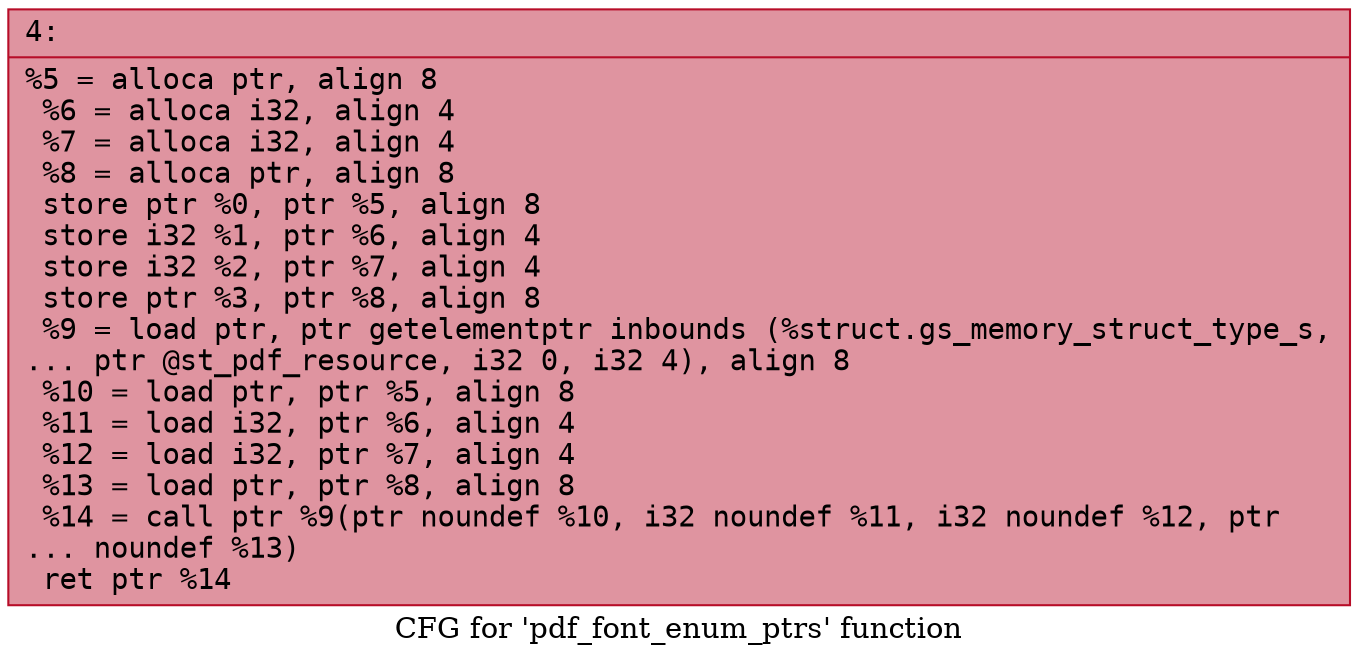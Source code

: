 digraph "CFG for 'pdf_font_enum_ptrs' function" {
	label="CFG for 'pdf_font_enum_ptrs' function";

	Node0x6000020a0be0 [shape=record,color="#b70d28ff", style=filled, fillcolor="#b70d2870" fontname="Courier",label="{4:\l|  %5 = alloca ptr, align 8\l  %6 = alloca i32, align 4\l  %7 = alloca i32, align 4\l  %8 = alloca ptr, align 8\l  store ptr %0, ptr %5, align 8\l  store i32 %1, ptr %6, align 4\l  store i32 %2, ptr %7, align 4\l  store ptr %3, ptr %8, align 8\l  %9 = load ptr, ptr getelementptr inbounds (%struct.gs_memory_struct_type_s,\l... ptr @st_pdf_resource, i32 0, i32 4), align 8\l  %10 = load ptr, ptr %5, align 8\l  %11 = load i32, ptr %6, align 4\l  %12 = load i32, ptr %7, align 4\l  %13 = load ptr, ptr %8, align 8\l  %14 = call ptr %9(ptr noundef %10, i32 noundef %11, i32 noundef %12, ptr\l... noundef %13)\l  ret ptr %14\l}"];
}
